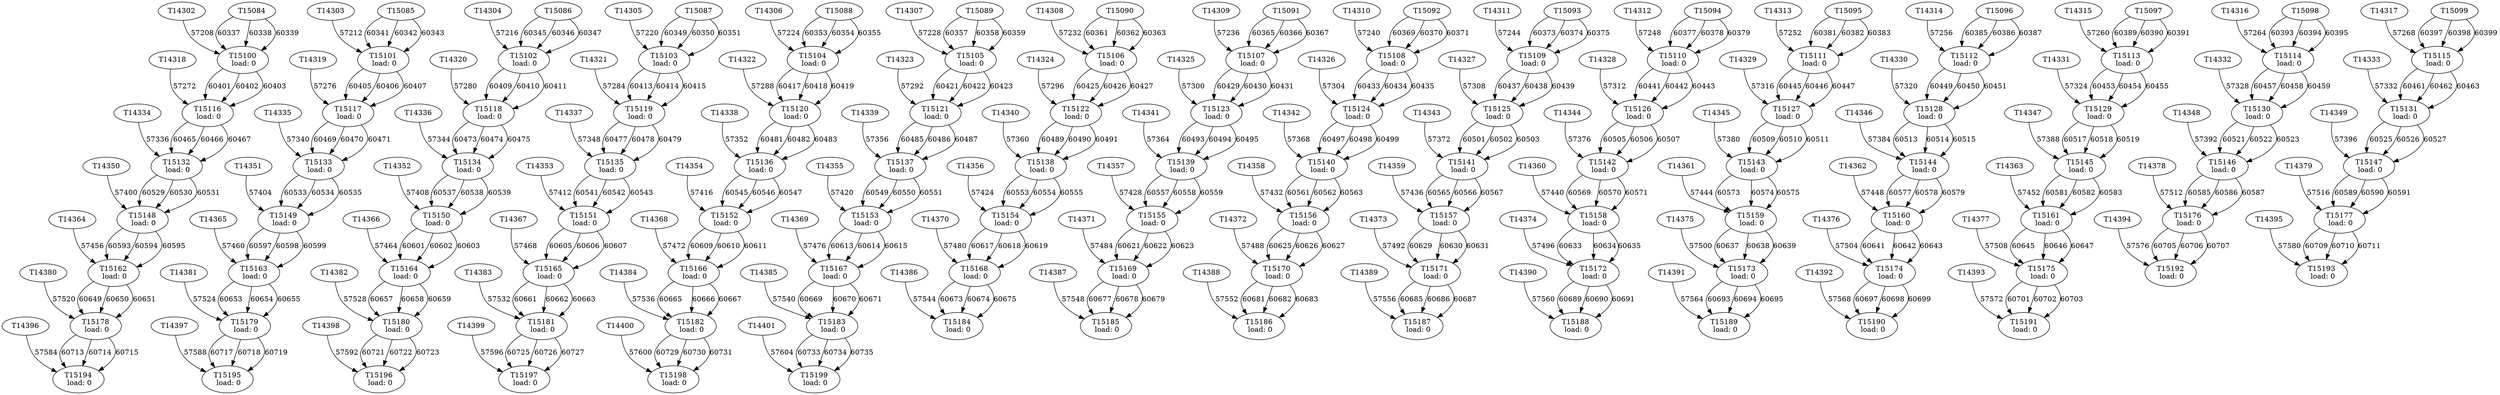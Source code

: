 digraph taskgraph {
	T15100 [label= "T15100\n load: 0"];
	T14302 -> T15100[label=57208];
	T15084 -> T15100[label=60337];
	T15084 -> T15100[label=60338];
	T15084 -> T15100[label=60339];
	T15101 [label= "T15101\n load: 0"];
	T14303 -> T15101[label=57212];
	T15085 -> T15101[label=60341];
	T15085 -> T15101[label=60342];
	T15085 -> T15101[label=60343];
	T15102 [label= "T15102\n load: 0"];
	T14304 -> T15102[label=57216];
	T15086 -> T15102[label=60345];
	T15086 -> T15102[label=60346];
	T15086 -> T15102[label=60347];
	T15103 [label= "T15103\n load: 0"];
	T14305 -> T15103[label=57220];
	T15087 -> T15103[label=60349];
	T15087 -> T15103[label=60350];
	T15087 -> T15103[label=60351];
	T15104 [label= "T15104\n load: 0"];
	T14306 -> T15104[label=57224];
	T15088 -> T15104[label=60353];
	T15088 -> T15104[label=60354];
	T15088 -> T15104[label=60355];
	T15105 [label= "T15105\n load: 0"];
	T14307 -> T15105[label=57228];
	T15089 -> T15105[label=60357];
	T15089 -> T15105[label=60358];
	T15089 -> T15105[label=60359];
	T15106 [label= "T15106\n load: 0"];
	T14308 -> T15106[label=57232];
	T15090 -> T15106[label=60361];
	T15090 -> T15106[label=60362];
	T15090 -> T15106[label=60363];
	T15107 [label= "T15107\n load: 0"];
	T14309 -> T15107[label=57236];
	T15091 -> T15107[label=60365];
	T15091 -> T15107[label=60366];
	T15091 -> T15107[label=60367];
	T15108 [label= "T15108\n load: 0"];
	T14310 -> T15108[label=57240];
	T15092 -> T15108[label=60369];
	T15092 -> T15108[label=60370];
	T15092 -> T15108[label=60371];
	T15109 [label= "T15109\n load: 0"];
	T14311 -> T15109[label=57244];
	T15093 -> T15109[label=60373];
	T15093 -> T15109[label=60374];
	T15093 -> T15109[label=60375];
	T15110 [label= "T15110\n load: 0"];
	T14312 -> T15110[label=57248];
	T15094 -> T15110[label=60377];
	T15094 -> T15110[label=60378];
	T15094 -> T15110[label=60379];
	T15111 [label= "T15111\n load: 0"];
	T14313 -> T15111[label=57252];
	T15095 -> T15111[label=60381];
	T15095 -> T15111[label=60382];
	T15095 -> T15111[label=60383];
	T15112 [label= "T15112\n load: 0"];
	T14314 -> T15112[label=57256];
	T15096 -> T15112[label=60385];
	T15096 -> T15112[label=60386];
	T15096 -> T15112[label=60387];
	T15113 [label= "T15113\n load: 0"];
	T14315 -> T15113[label=57260];
	T15097 -> T15113[label=60389];
	T15097 -> T15113[label=60390];
	T15097 -> T15113[label=60391];
	T15114 [label= "T15114\n load: 0"];
	T14316 -> T15114[label=57264];
	T15098 -> T15114[label=60393];
	T15098 -> T15114[label=60394];
	T15098 -> T15114[label=60395];
	T15115 [label= "T15115\n load: 0"];
	T14317 -> T15115[label=57268];
	T15099 -> T15115[label=60397];
	T15099 -> T15115[label=60398];
	T15099 -> T15115[label=60399];
	T15116 [label= "T15116\n load: 0"];
	T14318 -> T15116[label=57272];
	T15100 -> T15116[label=60401];
	T15100 -> T15116[label=60402];
	T15100 -> T15116[label=60403];
	T15117 [label= "T15117\n load: 0"];
	T14319 -> T15117[label=57276];
	T15101 -> T15117[label=60405];
	T15101 -> T15117[label=60406];
	T15101 -> T15117[label=60407];
	T15118 [label= "T15118\n load: 0"];
	T14320 -> T15118[label=57280];
	T15102 -> T15118[label=60409];
	T15102 -> T15118[label=60410];
	T15102 -> T15118[label=60411];
	T15119 [label= "T15119\n load: 0"];
	T14321 -> T15119[label=57284];
	T15103 -> T15119[label=60413];
	T15103 -> T15119[label=60414];
	T15103 -> T15119[label=60415];
	T15120 [label= "T15120\n load: 0"];
	T14322 -> T15120[label=57288];
	T15104 -> T15120[label=60417];
	T15104 -> T15120[label=60418];
	T15104 -> T15120[label=60419];
	T15121 [label= "T15121\n load: 0"];
	T14323 -> T15121[label=57292];
	T15105 -> T15121[label=60421];
	T15105 -> T15121[label=60422];
	T15105 -> T15121[label=60423];
	T15122 [label= "T15122\n load: 0"];
	T14324 -> T15122[label=57296];
	T15106 -> T15122[label=60425];
	T15106 -> T15122[label=60426];
	T15106 -> T15122[label=60427];
	T15123 [label= "T15123\n load: 0"];
	T14325 -> T15123[label=57300];
	T15107 -> T15123[label=60429];
	T15107 -> T15123[label=60430];
	T15107 -> T15123[label=60431];
	T15124 [label= "T15124\n load: 0"];
	T14326 -> T15124[label=57304];
	T15108 -> T15124[label=60433];
	T15108 -> T15124[label=60434];
	T15108 -> T15124[label=60435];
	T15125 [label= "T15125\n load: 0"];
	T14327 -> T15125[label=57308];
	T15109 -> T15125[label=60437];
	T15109 -> T15125[label=60438];
	T15109 -> T15125[label=60439];
	T15126 [label= "T15126\n load: 0"];
	T14328 -> T15126[label=57312];
	T15110 -> T15126[label=60441];
	T15110 -> T15126[label=60442];
	T15110 -> T15126[label=60443];
	T15127 [label= "T15127\n load: 0"];
	T14329 -> T15127[label=57316];
	T15111 -> T15127[label=60445];
	T15111 -> T15127[label=60446];
	T15111 -> T15127[label=60447];
	T15128 [label= "T15128\n load: 0"];
	T14330 -> T15128[label=57320];
	T15112 -> T15128[label=60449];
	T15112 -> T15128[label=60450];
	T15112 -> T15128[label=60451];
	T15129 [label= "T15129\n load: 0"];
	T14331 -> T15129[label=57324];
	T15113 -> T15129[label=60453];
	T15113 -> T15129[label=60454];
	T15113 -> T15129[label=60455];
	T15130 [label= "T15130\n load: 0"];
	T14332 -> T15130[label=57328];
	T15114 -> T15130[label=60457];
	T15114 -> T15130[label=60458];
	T15114 -> T15130[label=60459];
	T15131 [label= "T15131\n load: 0"];
	T14333 -> T15131[label=57332];
	T15115 -> T15131[label=60461];
	T15115 -> T15131[label=60462];
	T15115 -> T15131[label=60463];
	T15132 [label= "T15132\n load: 0"];
	T14334 -> T15132[label=57336];
	T15116 -> T15132[label=60465];
	T15116 -> T15132[label=60466];
	T15116 -> T15132[label=60467];
	T15133 [label= "T15133\n load: 0"];
	T14335 -> T15133[label=57340];
	T15117 -> T15133[label=60469];
	T15117 -> T15133[label=60470];
	T15117 -> T15133[label=60471];
	T15134 [label= "T15134\n load: 0"];
	T14336 -> T15134[label=57344];
	T15118 -> T15134[label=60473];
	T15118 -> T15134[label=60474];
	T15118 -> T15134[label=60475];
	T15135 [label= "T15135\n load: 0"];
	T14337 -> T15135[label=57348];
	T15119 -> T15135[label=60477];
	T15119 -> T15135[label=60478];
	T15119 -> T15135[label=60479];
	T15136 [label= "T15136\n load: 0"];
	T14338 -> T15136[label=57352];
	T15120 -> T15136[label=60481];
	T15120 -> T15136[label=60482];
	T15120 -> T15136[label=60483];
	T15137 [label= "T15137\n load: 0"];
	T14339 -> T15137[label=57356];
	T15121 -> T15137[label=60485];
	T15121 -> T15137[label=60486];
	T15121 -> T15137[label=60487];
	T15138 [label= "T15138\n load: 0"];
	T14340 -> T15138[label=57360];
	T15122 -> T15138[label=60489];
	T15122 -> T15138[label=60490];
	T15122 -> T15138[label=60491];
	T15139 [label= "T15139\n load: 0"];
	T14341 -> T15139[label=57364];
	T15123 -> T15139[label=60493];
	T15123 -> T15139[label=60494];
	T15123 -> T15139[label=60495];
	T15140 [label= "T15140\n load: 0"];
	T14342 -> T15140[label=57368];
	T15124 -> T15140[label=60497];
	T15124 -> T15140[label=60498];
	T15124 -> T15140[label=60499];
	T15141 [label= "T15141\n load: 0"];
	T14343 -> T15141[label=57372];
	T15125 -> T15141[label=60501];
	T15125 -> T15141[label=60502];
	T15125 -> T15141[label=60503];
	T15142 [label= "T15142\n load: 0"];
	T14344 -> T15142[label=57376];
	T15126 -> T15142[label=60505];
	T15126 -> T15142[label=60506];
	T15126 -> T15142[label=60507];
	T15143 [label= "T15143\n load: 0"];
	T14345 -> T15143[label=57380];
	T15127 -> T15143[label=60509];
	T15127 -> T15143[label=60510];
	T15127 -> T15143[label=60511];
	T15144 [label= "T15144\n load: 0"];
	T14346 -> T15144[label=57384];
	T15128 -> T15144[label=60513];
	T15128 -> T15144[label=60514];
	T15128 -> T15144[label=60515];
	T15145 [label= "T15145\n load: 0"];
	T14347 -> T15145[label=57388];
	T15129 -> T15145[label=60517];
	T15129 -> T15145[label=60518];
	T15129 -> T15145[label=60519];
	T15146 [label= "T15146\n load: 0"];
	T14348 -> T15146[label=57392];
	T15130 -> T15146[label=60521];
	T15130 -> T15146[label=60522];
	T15130 -> T15146[label=60523];
	T15147 [label= "T15147\n load: 0"];
	T14349 -> T15147[label=57396];
	T15131 -> T15147[label=60525];
	T15131 -> T15147[label=60526];
	T15131 -> T15147[label=60527];
	T15148 [label= "T15148\n load: 0"];
	T14350 -> T15148[label=57400];
	T15132 -> T15148[label=60529];
	T15132 -> T15148[label=60530];
	T15132 -> T15148[label=60531];
	T15149 [label= "T15149\n load: 0"];
	T14351 -> T15149[label=57404];
	T15133 -> T15149[label=60533];
	T15133 -> T15149[label=60534];
	T15133 -> T15149[label=60535];
	T15150 [label= "T15150\n load: 0"];
	T14352 -> T15150[label=57408];
	T15134 -> T15150[label=60537];
	T15134 -> T15150[label=60538];
	T15134 -> T15150[label=60539];
	T15151 [label= "T15151\n load: 0"];
	T14353 -> T15151[label=57412];
	T15135 -> T15151[label=60541];
	T15135 -> T15151[label=60542];
	T15135 -> T15151[label=60543];
	T15152 [label= "T15152\n load: 0"];
	T14354 -> T15152[label=57416];
	T15136 -> T15152[label=60545];
	T15136 -> T15152[label=60546];
	T15136 -> T15152[label=60547];
	T15153 [label= "T15153\n load: 0"];
	T14355 -> T15153[label=57420];
	T15137 -> T15153[label=60549];
	T15137 -> T15153[label=60550];
	T15137 -> T15153[label=60551];
	T15154 [label= "T15154\n load: 0"];
	T14356 -> T15154[label=57424];
	T15138 -> T15154[label=60553];
	T15138 -> T15154[label=60554];
	T15138 -> T15154[label=60555];
	T15155 [label= "T15155\n load: 0"];
	T14357 -> T15155[label=57428];
	T15139 -> T15155[label=60557];
	T15139 -> T15155[label=60558];
	T15139 -> T15155[label=60559];
	T15156 [label= "T15156\n load: 0"];
	T14358 -> T15156[label=57432];
	T15140 -> T15156[label=60561];
	T15140 -> T15156[label=60562];
	T15140 -> T15156[label=60563];
	T15157 [label= "T15157\n load: 0"];
	T14359 -> T15157[label=57436];
	T15141 -> T15157[label=60565];
	T15141 -> T15157[label=60566];
	T15141 -> T15157[label=60567];
	T15158 [label= "T15158\n load: 0"];
	T14360 -> T15158[label=57440];
	T15142 -> T15158[label=60569];
	T15142 -> T15158[label=60570];
	T15142 -> T15158[label=60571];
	T15159 [label= "T15159\n load: 0"];
	T14361 -> T15159[label=57444];
	T15143 -> T15159[label=60573];
	T15143 -> T15159[label=60574];
	T15143 -> T15159[label=60575];
	T15160 [label= "T15160\n load: 0"];
	T14362 -> T15160[label=57448];
	T15144 -> T15160[label=60577];
	T15144 -> T15160[label=60578];
	T15144 -> T15160[label=60579];
	T15161 [label= "T15161\n load: 0"];
	T14363 -> T15161[label=57452];
	T15145 -> T15161[label=60581];
	T15145 -> T15161[label=60582];
	T15145 -> T15161[label=60583];
	T15162 [label= "T15162\n load: 0"];
	T14364 -> T15162[label=57456];
	T15148 -> T15162[label=60593];
	T15148 -> T15162[label=60594];
	T15148 -> T15162[label=60595];
	T15163 [label= "T15163\n load: 0"];
	T14365 -> T15163[label=57460];
	T15149 -> T15163[label=60597];
	T15149 -> T15163[label=60598];
	T15149 -> T15163[label=60599];
	T15164 [label= "T15164\n load: 0"];
	T14366 -> T15164[label=57464];
	T15150 -> T15164[label=60601];
	T15150 -> T15164[label=60602];
	T15150 -> T15164[label=60603];
	T15165 [label= "T15165\n load: 0"];
	T14367 -> T15165[label=57468];
	T15151 -> T15165[label=60605];
	T15151 -> T15165[label=60606];
	T15151 -> T15165[label=60607];
	T15166 [label= "T15166\n load: 0"];
	T14368 -> T15166[label=57472];
	T15152 -> T15166[label=60609];
	T15152 -> T15166[label=60610];
	T15152 -> T15166[label=60611];
	T15167 [label= "T15167\n load: 0"];
	T14369 -> T15167[label=57476];
	T15153 -> T15167[label=60613];
	T15153 -> T15167[label=60614];
	T15153 -> T15167[label=60615];
	T15168 [label= "T15168\n load: 0"];
	T14370 -> T15168[label=57480];
	T15154 -> T15168[label=60617];
	T15154 -> T15168[label=60618];
	T15154 -> T15168[label=60619];
	T15169 [label= "T15169\n load: 0"];
	T14371 -> T15169[label=57484];
	T15155 -> T15169[label=60621];
	T15155 -> T15169[label=60622];
	T15155 -> T15169[label=60623];
	T15170 [label= "T15170\n load: 0"];
	T14372 -> T15170[label=57488];
	T15156 -> T15170[label=60625];
	T15156 -> T15170[label=60626];
	T15156 -> T15170[label=60627];
	T15171 [label= "T15171\n load: 0"];
	T14373 -> T15171[label=57492];
	T15157 -> T15171[label=60629];
	T15157 -> T15171[label=60630];
	T15157 -> T15171[label=60631];
	T15172 [label= "T15172\n load: 0"];
	T14374 -> T15172[label=57496];
	T15158 -> T15172[label=60633];
	T15158 -> T15172[label=60634];
	T15158 -> T15172[label=60635];
	T15173 [label= "T15173\n load: 0"];
	T14375 -> T15173[label=57500];
	T15159 -> T15173[label=60637];
	T15159 -> T15173[label=60638];
	T15159 -> T15173[label=60639];
	T15174 [label= "T15174\n load: 0"];
	T14376 -> T15174[label=57504];
	T15160 -> T15174[label=60641];
	T15160 -> T15174[label=60642];
	T15160 -> T15174[label=60643];
	T15175 [label= "T15175\n load: 0"];
	T14377 -> T15175[label=57508];
	T15161 -> T15175[label=60645];
	T15161 -> T15175[label=60646];
	T15161 -> T15175[label=60647];
	T15176 [label= "T15176\n load: 0"];
	T14378 -> T15176[label=57512];
	T15146 -> T15176[label=60585];
	T15146 -> T15176[label=60586];
	T15146 -> T15176[label=60587];
	T15177 [label= "T15177\n load: 0"];
	T14379 -> T15177[label=57516];
	T15147 -> T15177[label=60589];
	T15147 -> T15177[label=60590];
	T15147 -> T15177[label=60591];
	T15178 [label= "T15178\n load: 0"];
	T14380 -> T15178[label=57520];
	T15162 -> T15178[label=60649];
	T15162 -> T15178[label=60650];
	T15162 -> T15178[label=60651];
	T15179 [label= "T15179\n load: 0"];
	T14381 -> T15179[label=57524];
	T15163 -> T15179[label=60653];
	T15163 -> T15179[label=60654];
	T15163 -> T15179[label=60655];
	T15180 [label= "T15180\n load: 0"];
	T14382 -> T15180[label=57528];
	T15164 -> T15180[label=60657];
	T15164 -> T15180[label=60658];
	T15164 -> T15180[label=60659];
	T15181 [label= "T15181\n load: 0"];
	T14383 -> T15181[label=57532];
	T15165 -> T15181[label=60661];
	T15165 -> T15181[label=60662];
	T15165 -> T15181[label=60663];
	T15182 [label= "T15182\n load: 0"];
	T14384 -> T15182[label=57536];
	T15166 -> T15182[label=60665];
	T15166 -> T15182[label=60666];
	T15166 -> T15182[label=60667];
	T15183 [label= "T15183\n load: 0"];
	T14385 -> T15183[label=57540];
	T15167 -> T15183[label=60669];
	T15167 -> T15183[label=60670];
	T15167 -> T15183[label=60671];
	T15184 [label= "T15184\n load: 0"];
	T14386 -> T15184[label=57544];
	T15168 -> T15184[label=60673];
	T15168 -> T15184[label=60674];
	T15168 -> T15184[label=60675];
	T15185 [label= "T15185\n load: 0"];
	T14387 -> T15185[label=57548];
	T15169 -> T15185[label=60677];
	T15169 -> T15185[label=60678];
	T15169 -> T15185[label=60679];
	T15186 [label= "T15186\n load: 0"];
	T14388 -> T15186[label=57552];
	T15170 -> T15186[label=60681];
	T15170 -> T15186[label=60682];
	T15170 -> T15186[label=60683];
	T15187 [label= "T15187\n load: 0"];
	T14389 -> T15187[label=57556];
	T15171 -> T15187[label=60685];
	T15171 -> T15187[label=60686];
	T15171 -> T15187[label=60687];
	T15188 [label= "T15188\n load: 0"];
	T14390 -> T15188[label=57560];
	T15172 -> T15188[label=60689];
	T15172 -> T15188[label=60690];
	T15172 -> T15188[label=60691];
	T15189 [label= "T15189\n load: 0"];
	T14391 -> T15189[label=57564];
	T15173 -> T15189[label=60693];
	T15173 -> T15189[label=60694];
	T15173 -> T15189[label=60695];
	T15190 [label= "T15190\n load: 0"];
	T14392 -> T15190[label=57568];
	T15174 -> T15190[label=60697];
	T15174 -> T15190[label=60698];
	T15174 -> T15190[label=60699];
	T15191 [label= "T15191\n load: 0"];
	T14393 -> T15191[label=57572];
	T15175 -> T15191[label=60701];
	T15175 -> T15191[label=60702];
	T15175 -> T15191[label=60703];
	T15192 [label= "T15192\n load: 0"];
	T14394 -> T15192[label=57576];
	T15176 -> T15192[label=60705];
	T15176 -> T15192[label=60706];
	T15176 -> T15192[label=60707];
	T15193 [label= "T15193\n load: 0"];
	T14395 -> T15193[label=57580];
	T15177 -> T15193[label=60709];
	T15177 -> T15193[label=60710];
	T15177 -> T15193[label=60711];
	T15194 [label= "T15194\n load: 0"];
	T14396 -> T15194[label=57584];
	T15178 -> T15194[label=60713];
	T15178 -> T15194[label=60714];
	T15178 -> T15194[label=60715];
	T15195 [label= "T15195\n load: 0"];
	T14397 -> T15195[label=57588];
	T15179 -> T15195[label=60717];
	T15179 -> T15195[label=60718];
	T15179 -> T15195[label=60719];
	T15196 [label= "T15196\n load: 0"];
	T14398 -> T15196[label=57592];
	T15180 -> T15196[label=60721];
	T15180 -> T15196[label=60722];
	T15180 -> T15196[label=60723];
	T15197 [label= "T15197\n load: 0"];
	T14399 -> T15197[label=57596];
	T15181 -> T15197[label=60725];
	T15181 -> T15197[label=60726];
	T15181 -> T15197[label=60727];
	T15198 [label= "T15198\n load: 0"];
	T14400 -> T15198[label=57600];
	T15182 -> T15198[label=60729];
	T15182 -> T15198[label=60730];
	T15182 -> T15198[label=60731];
	T15199 [label= "T15199\n load: 0"];
	T14401 -> T15199[label=57604];
	T15183 -> T15199[label=60733];
	T15183 -> T15199[label=60734];
	T15183 -> T15199[label=60735];
}